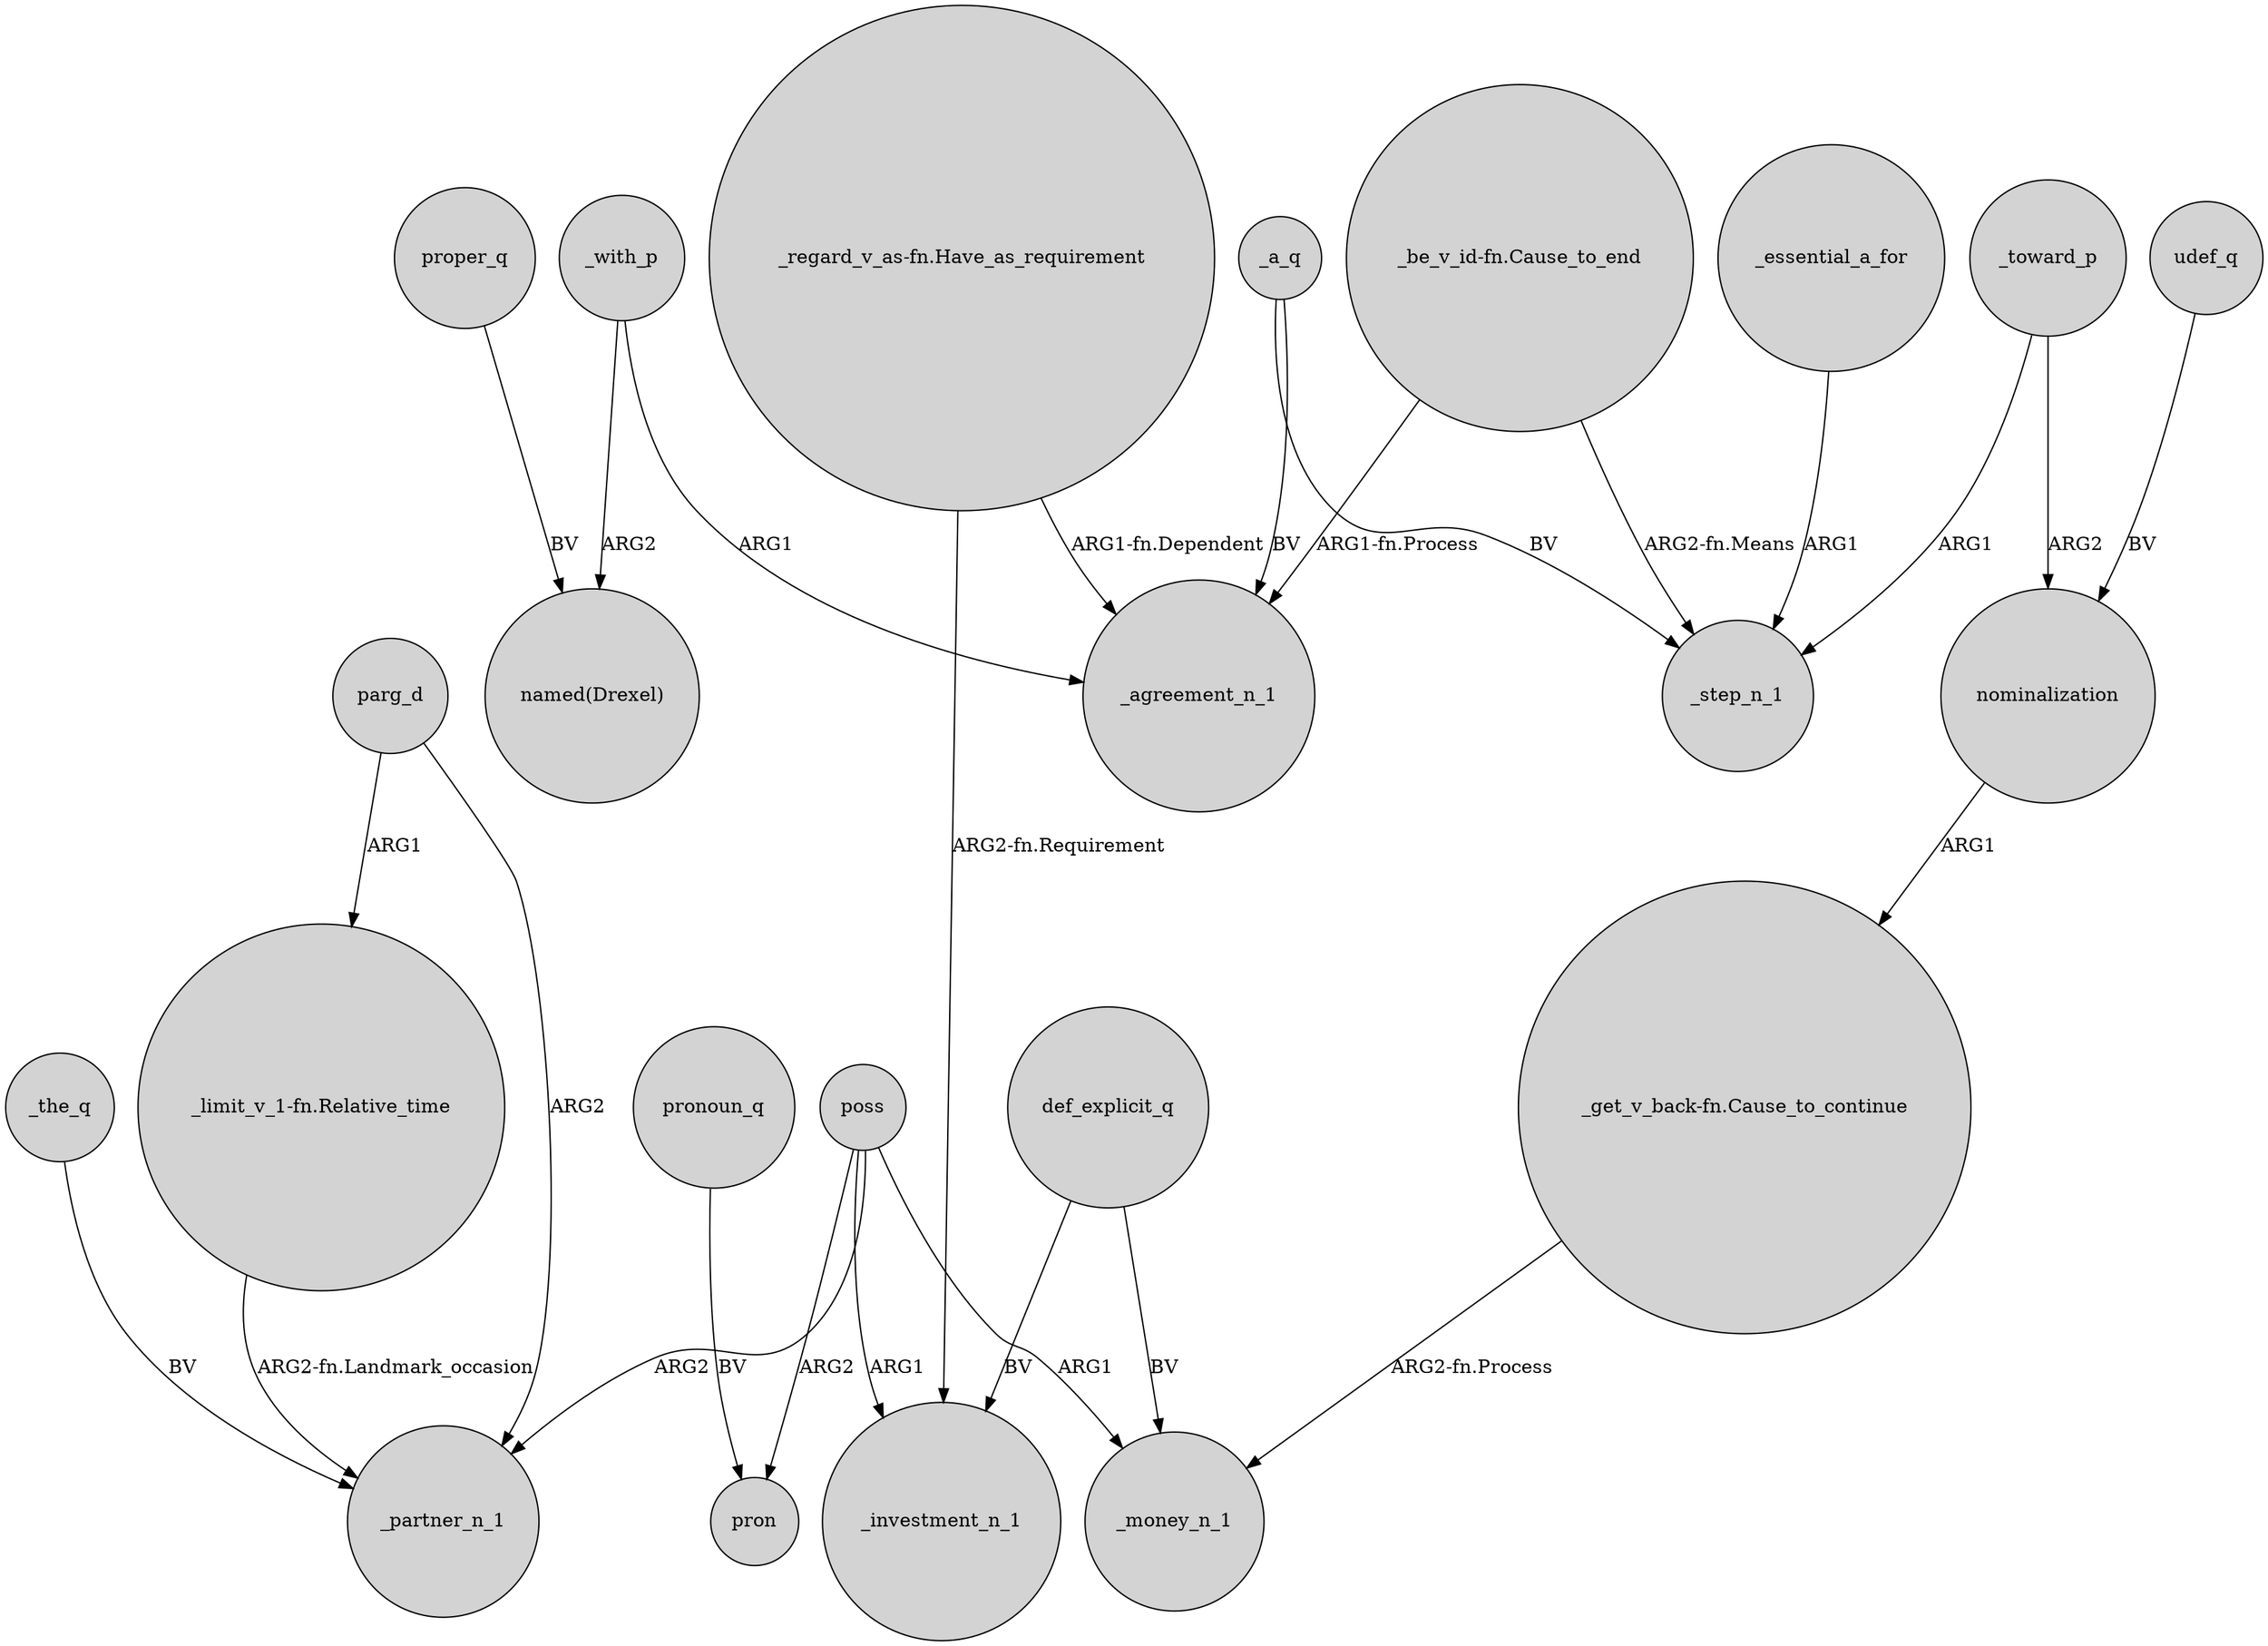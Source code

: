 digraph {
	node [shape=circle style=filled]
	"_limit_v_1-fn.Relative_time" -> _partner_n_1 [label="ARG2-fn.Landmark_occasion"]
	_with_p -> "named(Drexel)" [label=ARG2]
	_toward_p -> nominalization [label=ARG2]
	udef_q -> nominalization [label=BV]
	parg_d -> _partner_n_1 [label=ARG2]
	proper_q -> "named(Drexel)" [label=BV]
	def_explicit_q -> _money_n_1 [label=BV]
	"_be_v_id-fn.Cause_to_end" -> _step_n_1 [label="ARG2-fn.Means"]
	nominalization -> "_get_v_back-fn.Cause_to_continue" [label=ARG1]
	"_be_v_id-fn.Cause_to_end" -> _agreement_n_1 [label="ARG1-fn.Process"]
	"_regard_v_as-fn.Have_as_requirement" -> _investment_n_1 [label="ARG2-fn.Requirement"]
	poss -> _investment_n_1 [label=ARG1]
	pronoun_q -> pron [label=BV]
	poss -> pron [label=ARG2]
	parg_d -> "_limit_v_1-fn.Relative_time" [label=ARG1]
	"_regard_v_as-fn.Have_as_requirement" -> _agreement_n_1 [label="ARG1-fn.Dependent"]
	poss -> _partner_n_1 [label=ARG2]
	"_get_v_back-fn.Cause_to_continue" -> _money_n_1 [label="ARG2-fn.Process"]
	_a_q -> _agreement_n_1 [label=BV]
	poss -> _money_n_1 [label=ARG1]
	_a_q -> _step_n_1 [label=BV]
	_toward_p -> _step_n_1 [label=ARG1]
	def_explicit_q -> _investment_n_1 [label=BV]
	_with_p -> _agreement_n_1 [label=ARG1]
	_essential_a_for -> _step_n_1 [label=ARG1]
	_the_q -> _partner_n_1 [label=BV]
}
